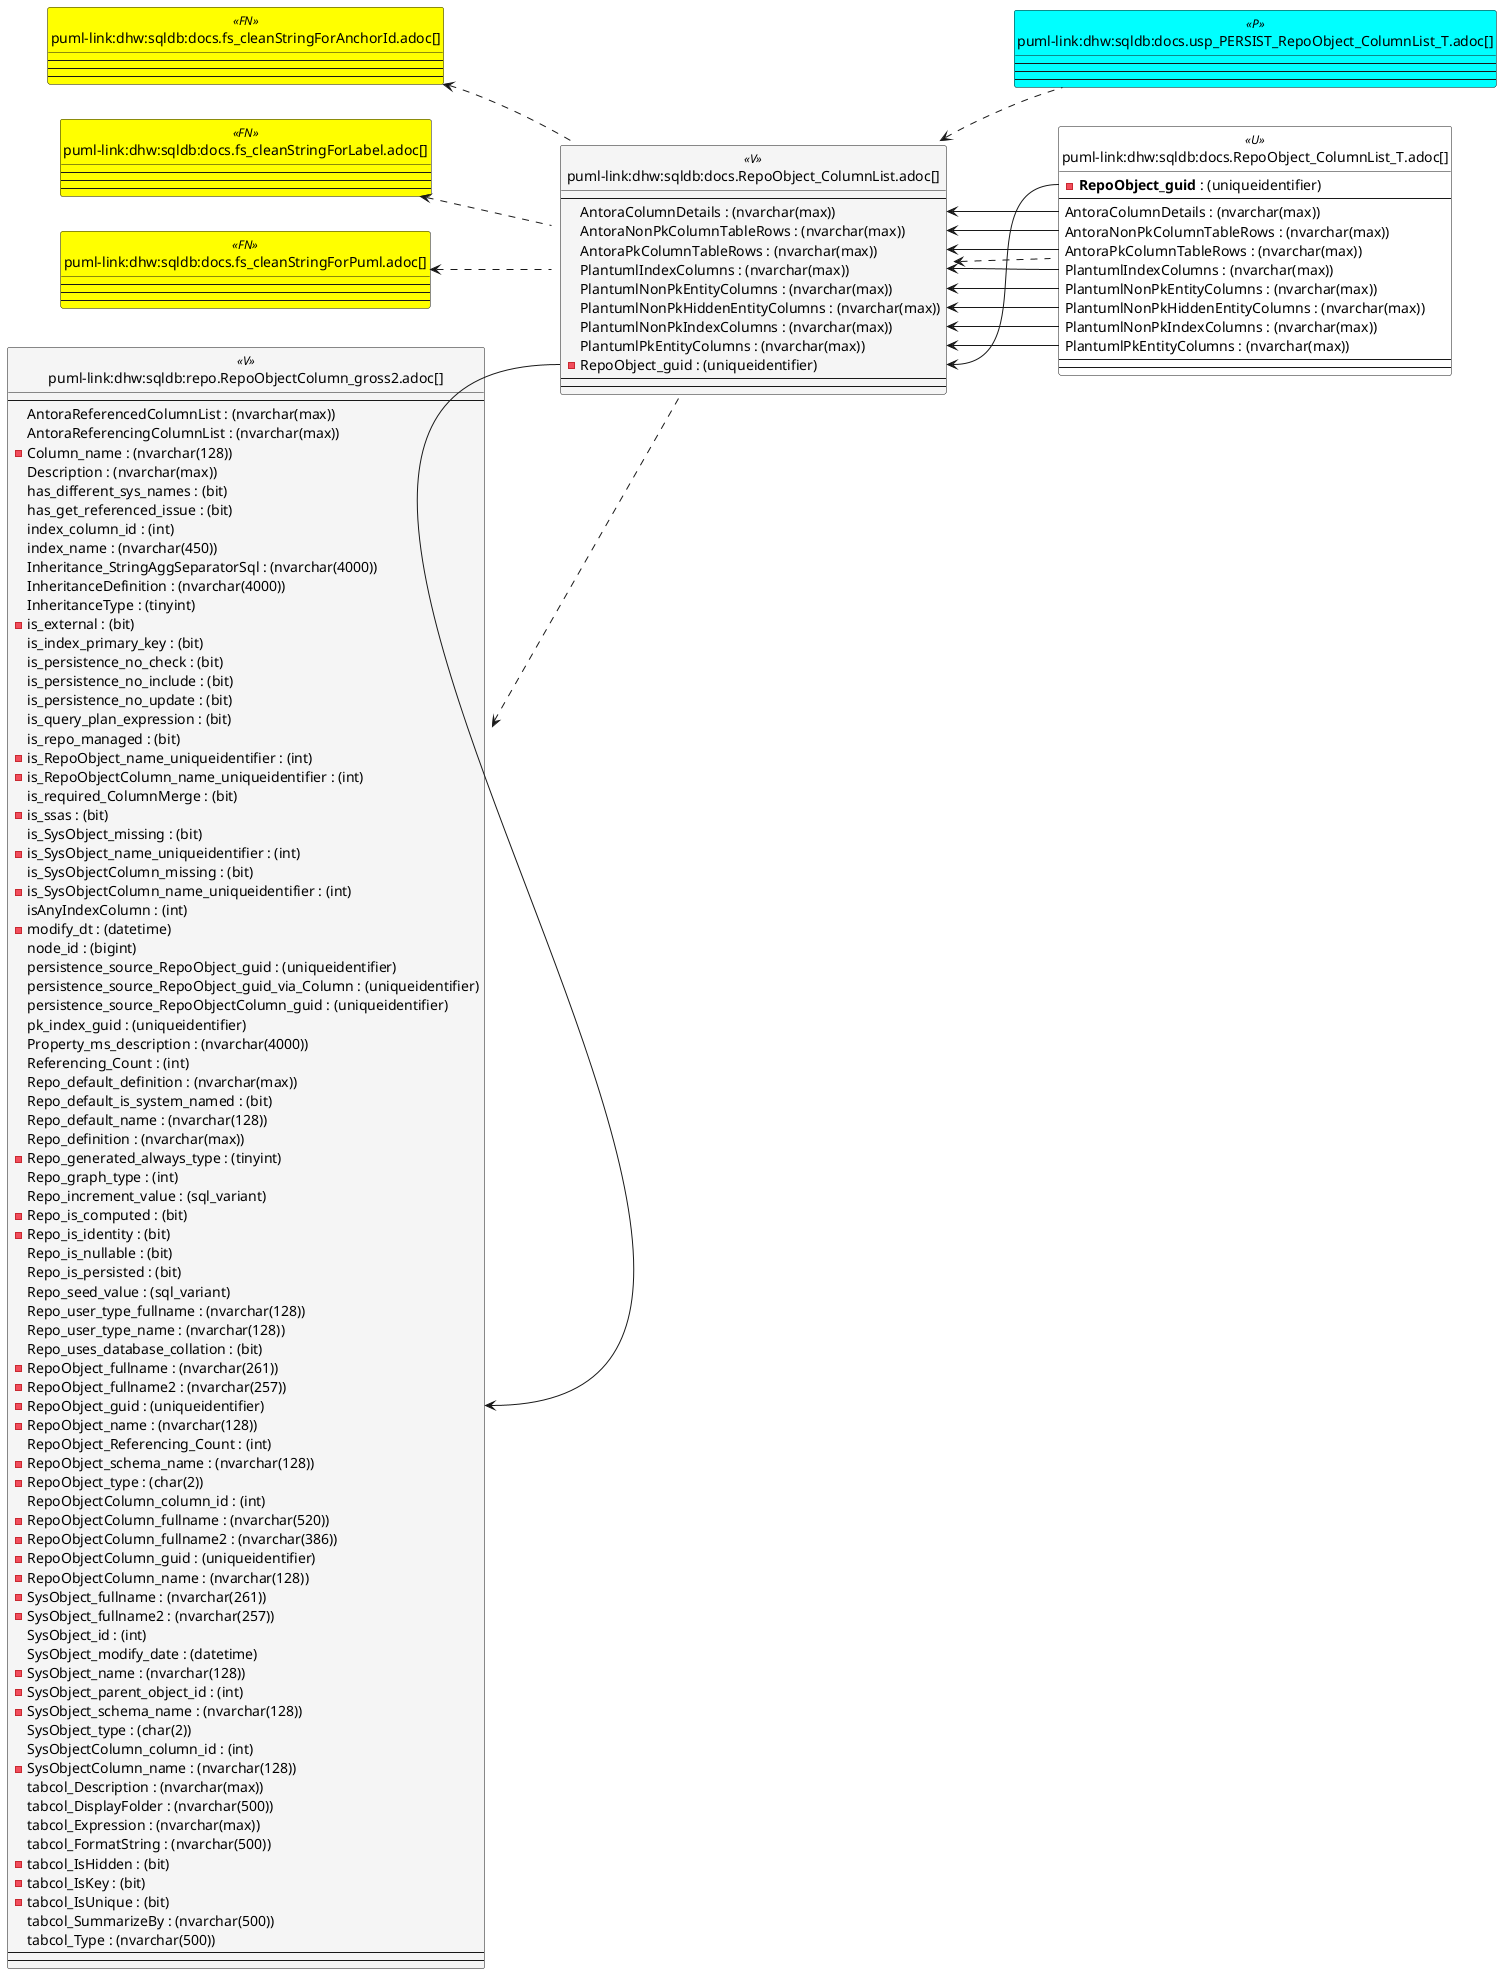 @startuml
left to right direction
'top to bottom direction
hide circle
'avoide "." issues:
set namespaceSeparator none


skinparam class {
  BackgroundColor White
  BackgroundColor<<FN>> Yellow
  BackgroundColor<<FS>> Yellow
  BackgroundColor<<FT>> LightGray
  BackgroundColor<<IF>> Yellow
  BackgroundColor<<IS>> Yellow
  BackgroundColor<<P>> Aqua
  BackgroundColor<<PC>> Aqua
  BackgroundColor<<SN>> Yellow
  BackgroundColor<<SO>> SlateBlue
  BackgroundColor<<TF>> LightGray
  BackgroundColor<<TR>> Tomato
  BackgroundColor<<U>> White
  BackgroundColor<<V>> WhiteSmoke
  BackgroundColor<<X>> Aqua
  BackgroundColor<<external>> AliceBlue
}


entity "puml-link:dhw:sqldb:docs.fs_cleanStringForAnchorId.adoc[]" as docs.fs_cleanStringForAnchorId << FN >> {
  --
  --
  --
}

entity "puml-link:dhw:sqldb:docs.fs_cleanStringForLabel.adoc[]" as docs.fs_cleanStringForLabel << FN >> {
  --
  --
  --
}

entity "puml-link:dhw:sqldb:docs.fs_cleanStringForPuml.adoc[]" as docs.fs_cleanStringForPuml << FN >> {
  --
  --
  --
}

entity "puml-link:dhw:sqldb:docs.RepoObject_ColumnList.adoc[]" as docs.RepoObject_ColumnList << V >> {
  --
  AntoraColumnDetails : (nvarchar(max))
  AntoraNonPkColumnTableRows : (nvarchar(max))
  AntoraPkColumnTableRows : (nvarchar(max))
  PlantumlIndexColumns : (nvarchar(max))
  PlantumlNonPkEntityColumns : (nvarchar(max))
  PlantumlNonPkHiddenEntityColumns : (nvarchar(max))
  PlantumlNonPkIndexColumns : (nvarchar(max))
  PlantumlPkEntityColumns : (nvarchar(max))
  - RepoObject_guid : (uniqueidentifier)
  --
  --
}

entity "puml-link:dhw:sqldb:docs.RepoObject_ColumnList_T.adoc[]" as docs.RepoObject_ColumnList_T << U >> {
  - **RepoObject_guid** : (uniqueidentifier)
  --
  AntoraColumnDetails : (nvarchar(max))
  AntoraNonPkColumnTableRows : (nvarchar(max))
  AntoraPkColumnTableRows : (nvarchar(max))
  PlantumlIndexColumns : (nvarchar(max))
  PlantumlNonPkEntityColumns : (nvarchar(max))
  PlantumlNonPkHiddenEntityColumns : (nvarchar(max))
  PlantumlNonPkIndexColumns : (nvarchar(max))
  PlantumlPkEntityColumns : (nvarchar(max))
  --
  --
}

entity "puml-link:dhw:sqldb:docs.usp_PERSIST_RepoObject_ColumnList_T.adoc[]" as docs.usp_PERSIST_RepoObject_ColumnList_T << P >> {
  --
  --
  --
}

entity "puml-link:dhw:sqldb:repo.RepoObjectColumn_gross2.adoc[]" as repo.RepoObjectColumn_gross2 << V >> {
  --
  AntoraReferencedColumnList : (nvarchar(max))
  AntoraReferencingColumnList : (nvarchar(max))
  - Column_name : (nvarchar(128))
  Description : (nvarchar(max))
  has_different_sys_names : (bit)
  has_get_referenced_issue : (bit)
  index_column_id : (int)
  index_name : (nvarchar(450))
  Inheritance_StringAggSeparatorSql : (nvarchar(4000))
  InheritanceDefinition : (nvarchar(4000))
  InheritanceType : (tinyint)
  - is_external : (bit)
  is_index_primary_key : (bit)
  is_persistence_no_check : (bit)
  is_persistence_no_include : (bit)
  is_persistence_no_update : (bit)
  is_query_plan_expression : (bit)
  is_repo_managed : (bit)
  - is_RepoObject_name_uniqueidentifier : (int)
  - is_RepoObjectColumn_name_uniqueidentifier : (int)
  is_required_ColumnMerge : (bit)
  - is_ssas : (bit)
  is_SysObject_missing : (bit)
  - is_SysObject_name_uniqueidentifier : (int)
  is_SysObjectColumn_missing : (bit)
  - is_SysObjectColumn_name_uniqueidentifier : (int)
  isAnyIndexColumn : (int)
  - modify_dt : (datetime)
  node_id : (bigint)
  persistence_source_RepoObject_guid : (uniqueidentifier)
  persistence_source_RepoObject_guid_via_Column : (uniqueidentifier)
  persistence_source_RepoObjectColumn_guid : (uniqueidentifier)
  pk_index_guid : (uniqueidentifier)
  Property_ms_description : (nvarchar(4000))
  Referencing_Count : (int)
  Repo_default_definition : (nvarchar(max))
  Repo_default_is_system_named : (bit)
  Repo_default_name : (nvarchar(128))
  Repo_definition : (nvarchar(max))
  - Repo_generated_always_type : (tinyint)
  Repo_graph_type : (int)
  Repo_increment_value : (sql_variant)
  - Repo_is_computed : (bit)
  - Repo_is_identity : (bit)
  Repo_is_nullable : (bit)
  Repo_is_persisted : (bit)
  Repo_seed_value : (sql_variant)
  Repo_user_type_fullname : (nvarchar(128))
  Repo_user_type_name : (nvarchar(128))
  Repo_uses_database_collation : (bit)
  - RepoObject_fullname : (nvarchar(261))
  - RepoObject_fullname2 : (nvarchar(257))
  - RepoObject_guid : (uniqueidentifier)
  - RepoObject_name : (nvarchar(128))
  RepoObject_Referencing_Count : (int)
  - RepoObject_schema_name : (nvarchar(128))
  - RepoObject_type : (char(2))
  RepoObjectColumn_column_id : (int)
  - RepoObjectColumn_fullname : (nvarchar(520))
  - RepoObjectColumn_fullname2 : (nvarchar(386))
  - RepoObjectColumn_guid : (uniqueidentifier)
  - RepoObjectColumn_name : (nvarchar(128))
  - SysObject_fullname : (nvarchar(261))
  - SysObject_fullname2 : (nvarchar(257))
  SysObject_id : (int)
  SysObject_modify_date : (datetime)
  - SysObject_name : (nvarchar(128))
  - SysObject_parent_object_id : (int)
  - SysObject_schema_name : (nvarchar(128))
  SysObject_type : (char(2))
  SysObjectColumn_column_id : (int)
  - SysObjectColumn_name : (nvarchar(128))
  tabcol_Description : (nvarchar(max))
  tabcol_DisplayFolder : (nvarchar(500))
  tabcol_Expression : (nvarchar(max))
  tabcol_FormatString : (nvarchar(500))
  - tabcol_IsHidden : (bit)
  - tabcol_IsKey : (bit)
  - tabcol_IsUnique : (bit)
  tabcol_SummarizeBy : (nvarchar(500))
  tabcol_Type : (nvarchar(500))
  --
  --
}

docs.fs_cleanStringForAnchorId <.. docs.RepoObject_ColumnList
docs.fs_cleanStringForLabel <.. docs.RepoObject_ColumnList
docs.fs_cleanStringForPuml <.. docs.RepoObject_ColumnList
docs.RepoObject_ColumnList <.. docs.RepoObject_ColumnList_T
docs.RepoObject_ColumnList <.. docs.usp_PERSIST_RepoObject_ColumnList_T
repo.RepoObjectColumn_gross2 <.. docs.RepoObject_ColumnList
"docs.RepoObject_ColumnList::AntoraColumnDetails" <-- "docs.RepoObject_ColumnList_T::AntoraColumnDetails"
"docs.RepoObject_ColumnList::AntoraNonPkColumnTableRows" <-- "docs.RepoObject_ColumnList_T::AntoraNonPkColumnTableRows"
"docs.RepoObject_ColumnList::AntoraPkColumnTableRows" <-- "docs.RepoObject_ColumnList_T::AntoraPkColumnTableRows"
"docs.RepoObject_ColumnList::PlantumlIndexColumns" <-- "docs.RepoObject_ColumnList_T::PlantumlIndexColumns"
"docs.RepoObject_ColumnList::PlantumlNonPkEntityColumns" <-- "docs.RepoObject_ColumnList_T::PlantumlNonPkEntityColumns"
"docs.RepoObject_ColumnList::PlantumlNonPkHiddenEntityColumns" <-- "docs.RepoObject_ColumnList_T::PlantumlNonPkHiddenEntityColumns"
"docs.RepoObject_ColumnList::PlantumlNonPkIndexColumns" <-- "docs.RepoObject_ColumnList_T::PlantumlNonPkIndexColumns"
"docs.RepoObject_ColumnList::PlantumlPkEntityColumns" <-- "docs.RepoObject_ColumnList_T::PlantumlPkEntityColumns"
"docs.RepoObject_ColumnList::RepoObject_guid" <-- "docs.RepoObject_ColumnList_T::RepoObject_guid"
"repo.RepoObjectColumn_gross2::RepoObject_guid" <-- "docs.RepoObject_ColumnList::RepoObject_guid"
@enduml

